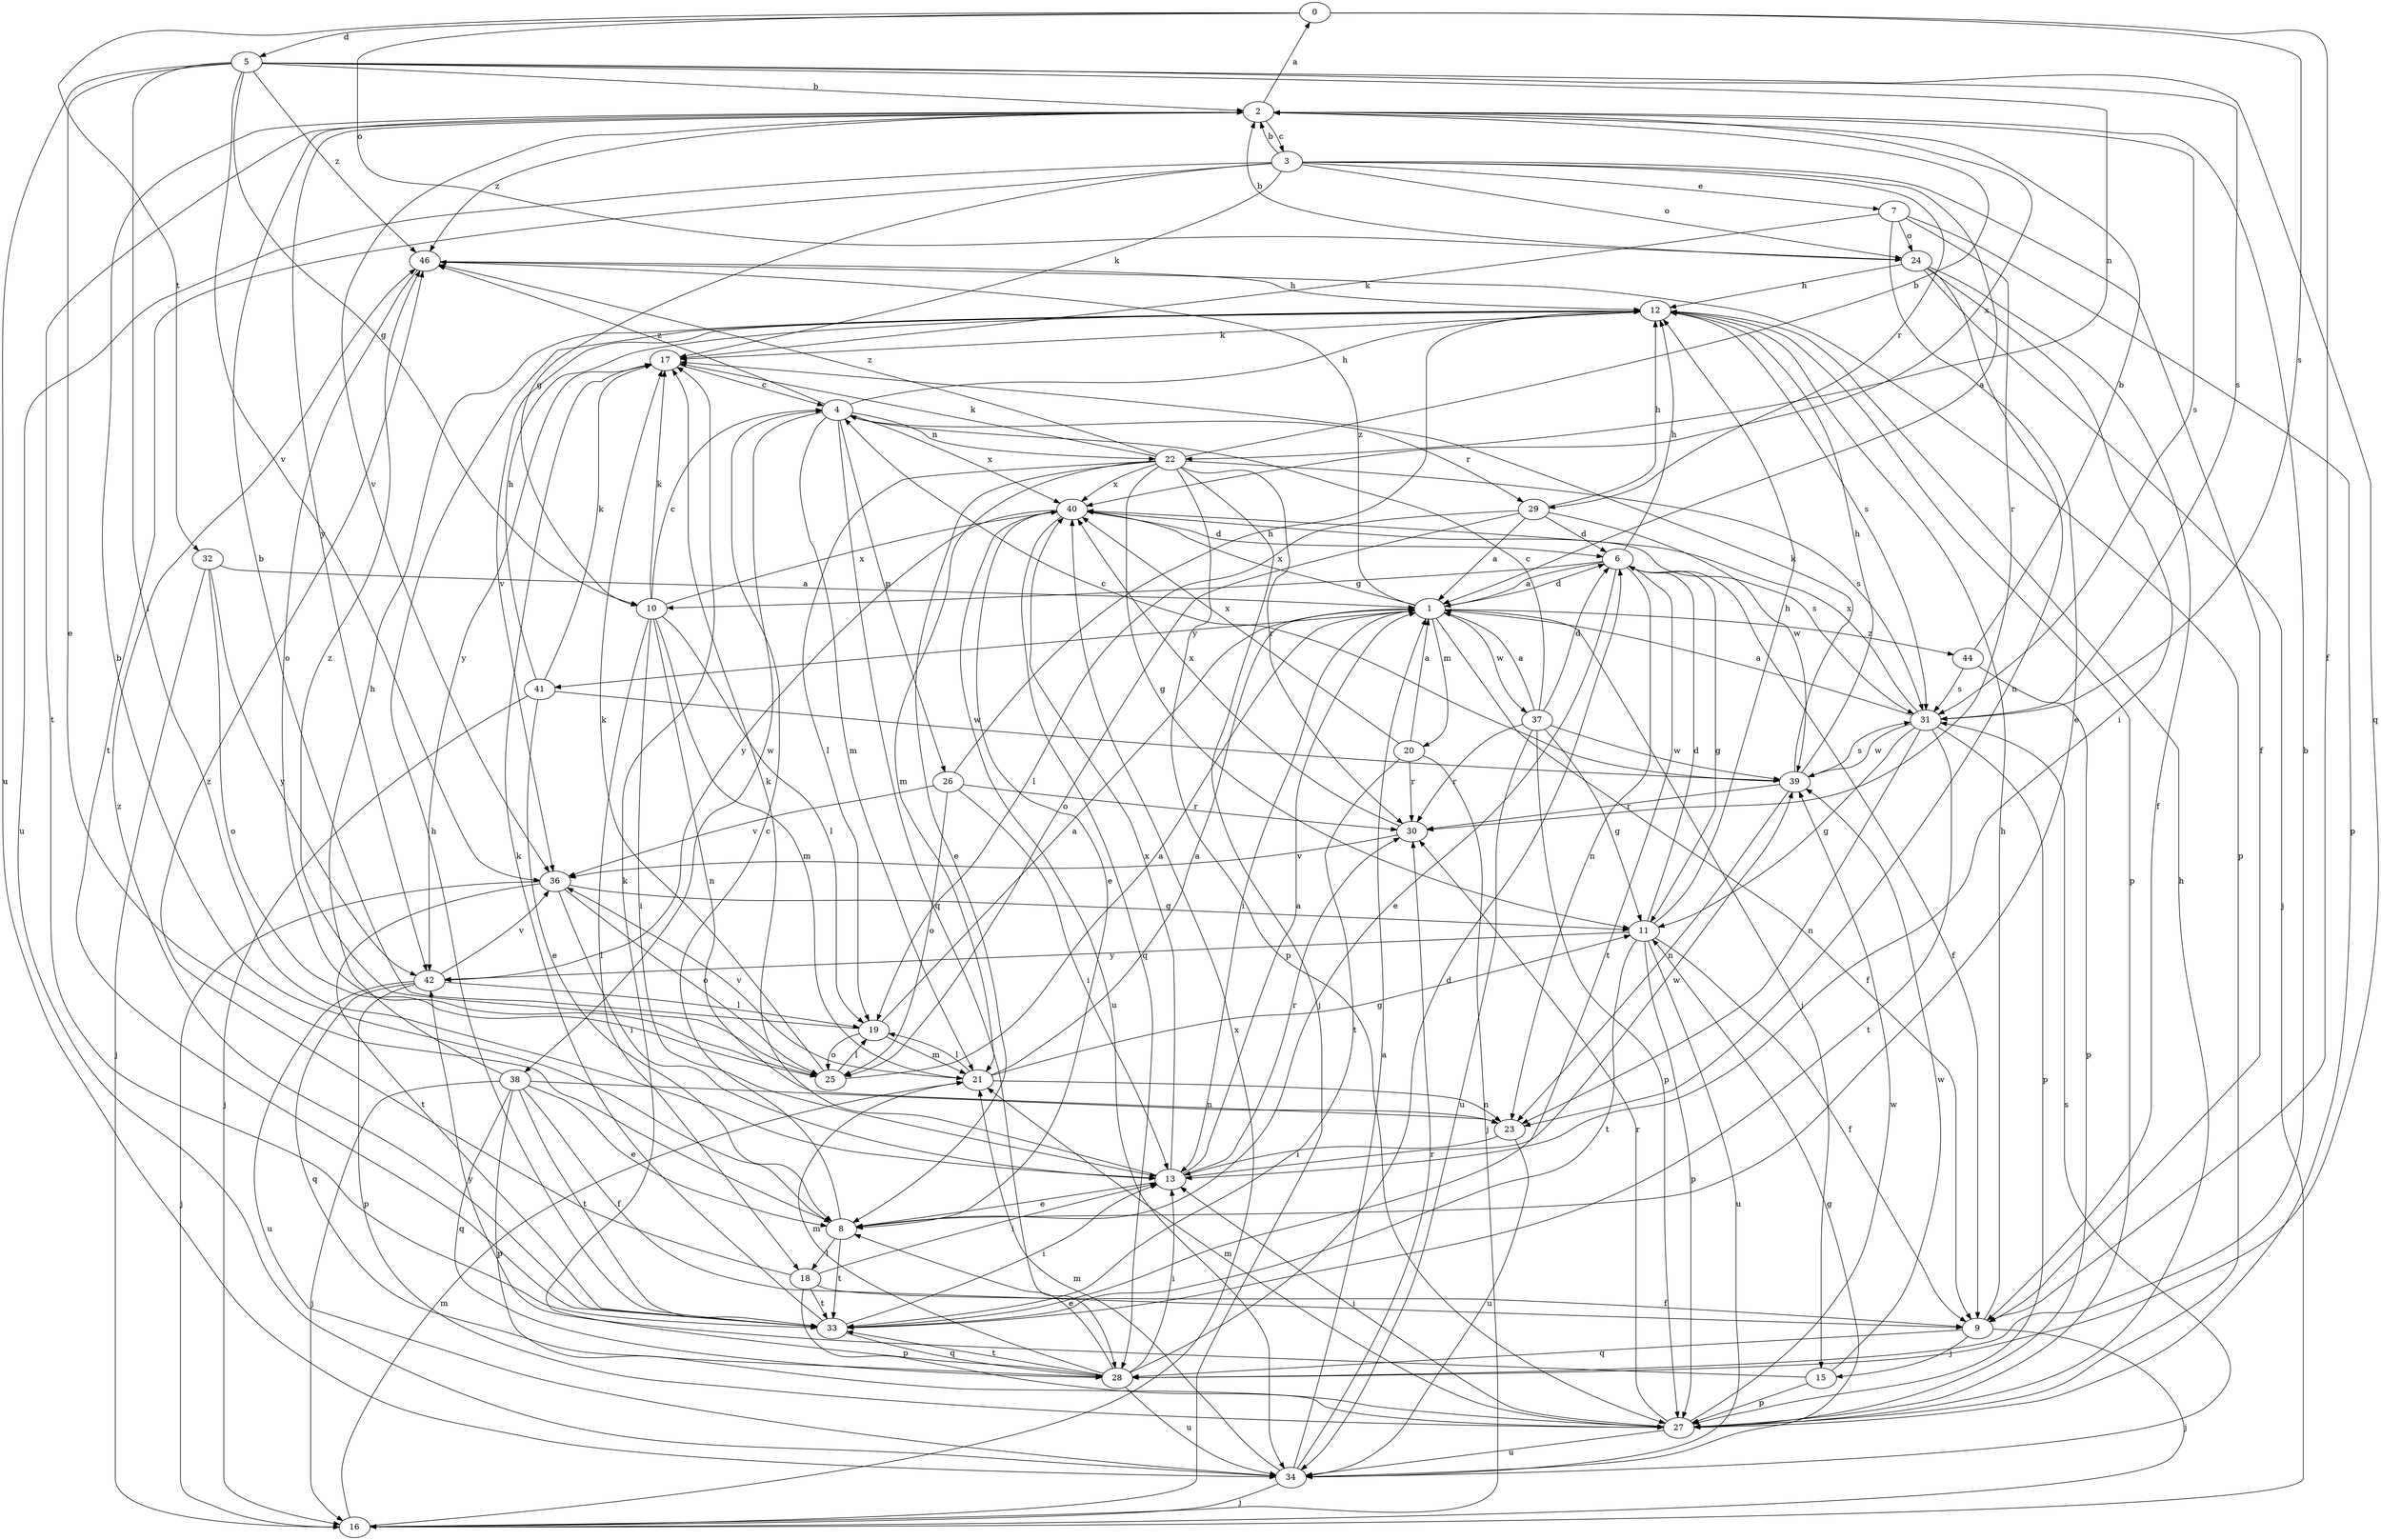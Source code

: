 strict digraph  {
0;
1;
2;
3;
4;
5;
6;
7;
8;
9;
10;
11;
12;
13;
15;
16;
17;
18;
19;
20;
21;
22;
23;
24;
25;
26;
27;
28;
29;
30;
31;
32;
33;
34;
36;
37;
38;
39;
40;
41;
42;
44;
46;
0 -> 5  [label=d];
0 -> 9  [label=f];
0 -> 24  [label=o];
0 -> 31  [label=s];
0 -> 32  [label=t];
1 -> 6  [label=d];
1 -> 9  [label=f];
1 -> 13  [label=i];
1 -> 15  [label=j];
1 -> 20  [label=m];
1 -> 37  [label=w];
1 -> 40  [label=x];
1 -> 41  [label=y];
1 -> 44  [label=z];
1 -> 46  [label=z];
2 -> 0  [label=a];
2 -> 3  [label=c];
2 -> 31  [label=s];
2 -> 33  [label=t];
2 -> 36  [label=v];
2 -> 40  [label=x];
2 -> 42  [label=y];
2 -> 46  [label=z];
3 -> 1  [label=a];
3 -> 2  [label=b];
3 -> 7  [label=e];
3 -> 9  [label=f];
3 -> 10  [label=g];
3 -> 17  [label=k];
3 -> 24  [label=o];
3 -> 29  [label=r];
3 -> 33  [label=t];
3 -> 34  [label=u];
4 -> 12  [label=h];
4 -> 21  [label=m];
4 -> 22  [label=n];
4 -> 26  [label=p];
4 -> 28  [label=q];
4 -> 29  [label=r];
4 -> 38  [label=w];
4 -> 40  [label=x];
4 -> 46  [label=z];
5 -> 2  [label=b];
5 -> 8  [label=e];
5 -> 10  [label=g];
5 -> 13  [label=i];
5 -> 22  [label=n];
5 -> 28  [label=q];
5 -> 31  [label=s];
5 -> 34  [label=u];
5 -> 36  [label=v];
5 -> 46  [label=z];
6 -> 1  [label=a];
6 -> 8  [label=e];
6 -> 9  [label=f];
6 -> 10  [label=g];
6 -> 11  [label=g];
6 -> 12  [label=h];
6 -> 23  [label=n];
6 -> 33  [label=t];
7 -> 8  [label=e];
7 -> 17  [label=k];
7 -> 24  [label=o];
7 -> 27  [label=p];
7 -> 30  [label=r];
8 -> 2  [label=b];
8 -> 4  [label=c];
8 -> 18  [label=l];
8 -> 33  [label=t];
9 -> 12  [label=h];
9 -> 15  [label=j];
9 -> 16  [label=j];
9 -> 28  [label=q];
10 -> 4  [label=c];
10 -> 13  [label=i];
10 -> 17  [label=k];
10 -> 18  [label=l];
10 -> 19  [label=l];
10 -> 21  [label=m];
10 -> 23  [label=n];
10 -> 40  [label=x];
11 -> 6  [label=d];
11 -> 9  [label=f];
11 -> 12  [label=h];
11 -> 27  [label=p];
11 -> 33  [label=t];
11 -> 34  [label=u];
11 -> 42  [label=y];
12 -> 17  [label=k];
12 -> 27  [label=p];
12 -> 31  [label=s];
12 -> 36  [label=v];
13 -> 1  [label=a];
13 -> 8  [label=e];
13 -> 17  [label=k];
13 -> 30  [label=r];
13 -> 39  [label=w];
13 -> 40  [label=x];
15 -> 27  [label=p];
15 -> 39  [label=w];
15 -> 42  [label=y];
16 -> 21  [label=m];
16 -> 40  [label=x];
17 -> 4  [label=c];
17 -> 42  [label=y];
18 -> 9  [label=f];
18 -> 13  [label=i];
18 -> 27  [label=p];
18 -> 33  [label=t];
18 -> 46  [label=z];
19 -> 1  [label=a];
19 -> 2  [label=b];
19 -> 21  [label=m];
19 -> 25  [label=o];
20 -> 1  [label=a];
20 -> 16  [label=j];
20 -> 30  [label=r];
20 -> 33  [label=t];
20 -> 40  [label=x];
21 -> 1  [label=a];
21 -> 11  [label=g];
21 -> 19  [label=l];
21 -> 23  [label=n];
21 -> 36  [label=v];
22 -> 2  [label=b];
22 -> 8  [label=e];
22 -> 11  [label=g];
22 -> 16  [label=j];
22 -> 17  [label=k];
22 -> 19  [label=l];
22 -> 21  [label=m];
22 -> 27  [label=p];
22 -> 30  [label=r];
22 -> 31  [label=s];
22 -> 40  [label=x];
22 -> 46  [label=z];
23 -> 13  [label=i];
23 -> 34  [label=u];
24 -> 2  [label=b];
24 -> 9  [label=f];
24 -> 12  [label=h];
24 -> 13  [label=i];
24 -> 16  [label=j];
24 -> 23  [label=n];
25 -> 1  [label=a];
25 -> 17  [label=k];
25 -> 19  [label=l];
25 -> 46  [label=z];
26 -> 12  [label=h];
26 -> 13  [label=i];
26 -> 25  [label=o];
26 -> 30  [label=r];
26 -> 36  [label=v];
27 -> 12  [label=h];
27 -> 13  [label=i];
27 -> 21  [label=m];
27 -> 30  [label=r];
27 -> 34  [label=u];
27 -> 39  [label=w];
28 -> 2  [label=b];
28 -> 6  [label=d];
28 -> 8  [label=e];
28 -> 13  [label=i];
28 -> 17  [label=k];
28 -> 21  [label=m];
28 -> 33  [label=t];
28 -> 34  [label=u];
29 -> 1  [label=a];
29 -> 6  [label=d];
29 -> 12  [label=h];
29 -> 19  [label=l];
29 -> 25  [label=o];
29 -> 39  [label=w];
30 -> 36  [label=v];
30 -> 40  [label=x];
31 -> 1  [label=a];
31 -> 11  [label=g];
31 -> 23  [label=n];
31 -> 27  [label=p];
31 -> 33  [label=t];
31 -> 39  [label=w];
31 -> 40  [label=x];
32 -> 1  [label=a];
32 -> 16  [label=j];
32 -> 25  [label=o];
32 -> 42  [label=y];
33 -> 12  [label=h];
33 -> 13  [label=i];
33 -> 17  [label=k];
33 -> 28  [label=q];
33 -> 46  [label=z];
34 -> 1  [label=a];
34 -> 11  [label=g];
34 -> 16  [label=j];
34 -> 21  [label=m];
34 -> 30  [label=r];
34 -> 31  [label=s];
36 -> 11  [label=g];
36 -> 13  [label=i];
36 -> 16  [label=j];
36 -> 25  [label=o];
36 -> 33  [label=t];
37 -> 1  [label=a];
37 -> 4  [label=c];
37 -> 6  [label=d];
37 -> 11  [label=g];
37 -> 27  [label=p];
37 -> 30  [label=r];
37 -> 34  [label=u];
37 -> 39  [label=w];
38 -> 8  [label=e];
38 -> 9  [label=f];
38 -> 12  [label=h];
38 -> 16  [label=j];
38 -> 23  [label=n];
38 -> 27  [label=p];
38 -> 28  [label=q];
38 -> 33  [label=t];
39 -> 4  [label=c];
39 -> 12  [label=h];
39 -> 17  [label=k];
39 -> 23  [label=n];
39 -> 30  [label=r];
39 -> 31  [label=s];
40 -> 6  [label=d];
40 -> 8  [label=e];
40 -> 28  [label=q];
40 -> 31  [label=s];
40 -> 34  [label=u];
40 -> 42  [label=y];
41 -> 8  [label=e];
41 -> 12  [label=h];
41 -> 16  [label=j];
41 -> 17  [label=k];
41 -> 39  [label=w];
42 -> 19  [label=l];
42 -> 27  [label=p];
42 -> 28  [label=q];
42 -> 34  [label=u];
42 -> 36  [label=v];
44 -> 2  [label=b];
44 -> 27  [label=p];
44 -> 31  [label=s];
46 -> 12  [label=h];
46 -> 25  [label=o];
46 -> 27  [label=p];
}
